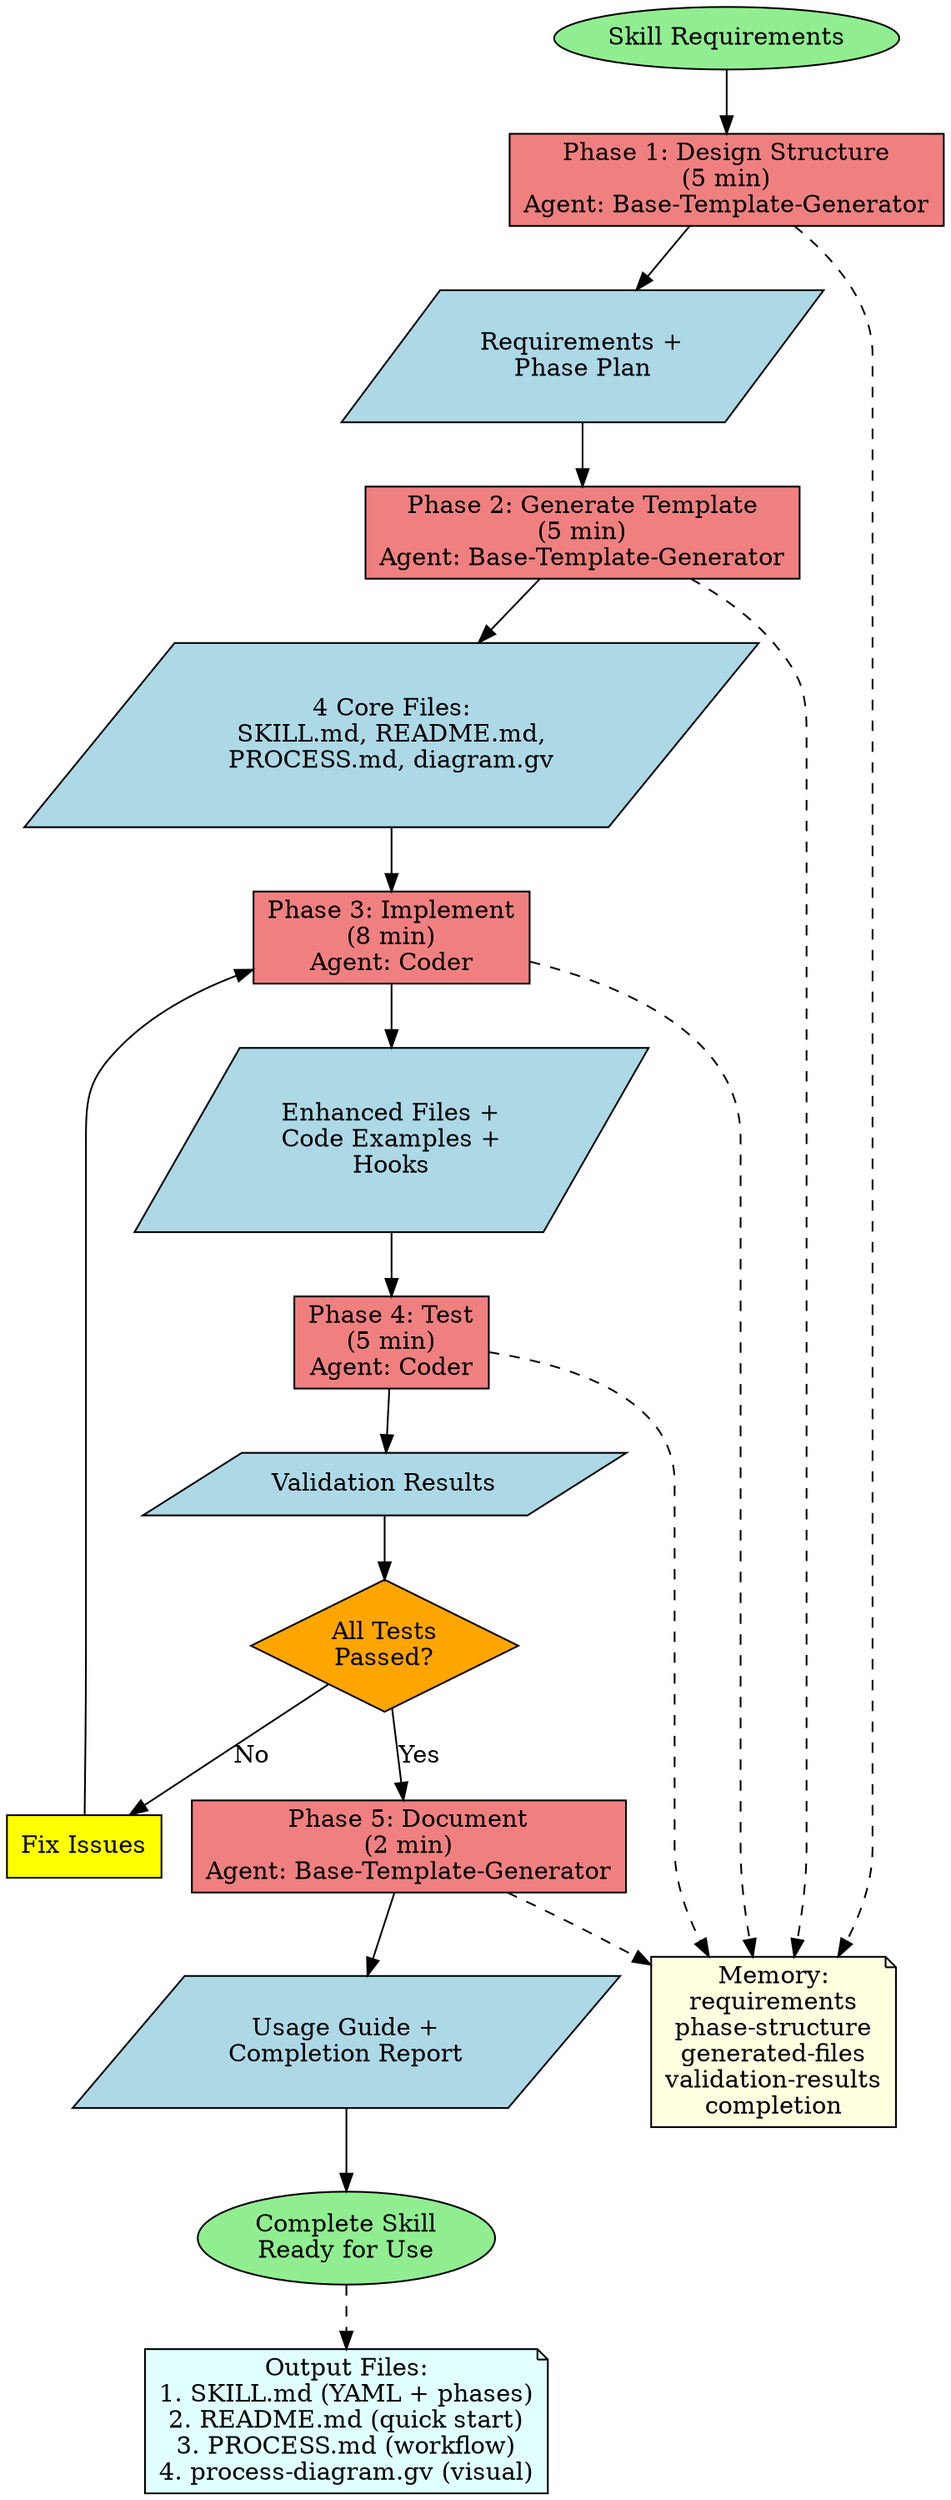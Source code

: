 digraph SkillBuilder {
    rankdir=TB;
    node [shape=box, style=filled, fillcolor=lightblue];

    start [label="Skill Requirements", shape=ellipse, fillcolor=lightgreen];

    phase1 [label="Phase 1: Design Structure\n(5 min)\nAgent: Base-Template-Generator", fillcolor=lightcoral];
    out1 [label="Requirements +\nPhase Plan", shape=parallelogram];

    phase2 [label="Phase 2: Generate Template\n(5 min)\nAgent: Base-Template-Generator", fillcolor=lightcoral];
    out2 [label="4 Core Files:\nSKILL.md, README.md,\nPROCESS.md, diagram.gv", shape=parallelogram];

    phase3 [label="Phase 3: Implement\n(8 min)\nAgent: Coder", fillcolor=lightcoral];
    out3 [label="Enhanced Files +\nCode Examples +\nHooks", shape=parallelogram];

    phase4 [label="Phase 4: Test\n(5 min)\nAgent: Coder", fillcolor=lightcoral];
    out4 [label="Validation Results", shape=parallelogram];

    decision [label="All Tests\nPassed?", shape=diamond, fillcolor=orange];

    phase5 [label="Phase 5: Document\n(2 min)\nAgent: Base-Template-Generator", fillcolor=lightcoral];
    out5 [label="Usage Guide +\nCompletion Report", shape=parallelogram];

    end [label="Complete Skill\nReady for Use", shape=ellipse, fillcolor=lightgreen];

    fix [label="Fix Issues", shape=box, fillcolor=yellow];

    start -> phase1;
    phase1 -> out1;
    out1 -> phase2;
    phase2 -> out2;
    out2 -> phase3;
    phase3 -> out3;
    out3 -> phase4;
    phase4 -> out4;
    out4 -> decision;
    decision -> phase5 [label="Yes"];
    decision -> fix [label="No"];
    fix -> phase3;
    phase5 -> out5;
    out5 -> end;

    mem [label="Memory:\nrequirements\nphase-structure\ngenerated-files\nvalidation-results\ncompletion", shape=note, fillcolor=lightyellow];
    phase1 -> mem [style=dashed];
    phase2 -> mem [style=dashed];
    phase3 -> mem [style=dashed];
    phase4 -> mem [style=dashed];
    phase5 -> mem [style=dashed];

    files [label="Output Files:\n1. SKILL.md (YAML + phases)\n2. README.md (quick start)\n3. PROCESS.md (workflow)\n4. process-diagram.gv (visual)", shape=note, fillcolor=lightcyan];
    end -> files [style=dashed];
}
